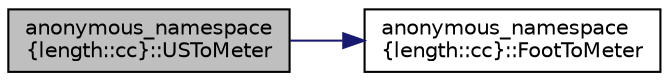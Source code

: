 digraph "anonymous_namespace{length::cc}::USToMeter"
{
 // LATEX_PDF_SIZE
  edge [fontname="Helvetica",fontsize="10",labelfontname="Helvetica",labelfontsize="10"];
  node [fontname="Helvetica",fontsize="10",shape=record];
  rankdir="LR";
  Node1 [label="anonymous_namespace\l\{length::cc\}::USToMeter",height=0.2,width=0.4,color="black", fillcolor="grey75", style="filled", fontcolor="black",tooltip="Convert a value from a US Customary unit (inches, feet, yards etc.) to meters."];
  Node1 -> Node2 [color="midnightblue",fontsize="10",style="solid",fontname="Helvetica"];
  Node2 [label="anonymous_namespace\l\{length::cc\}::FootToMeter",height=0.2,width=0.4,color="black", fillcolor="white", style="filled",URL="$namespaceanonymous__namespace_02length_8cc_03.html#ae6dd1d028fbf811731c40d86a3aba642",tooltip="Convert a value in feet to the equivalent value in meters."];
}
